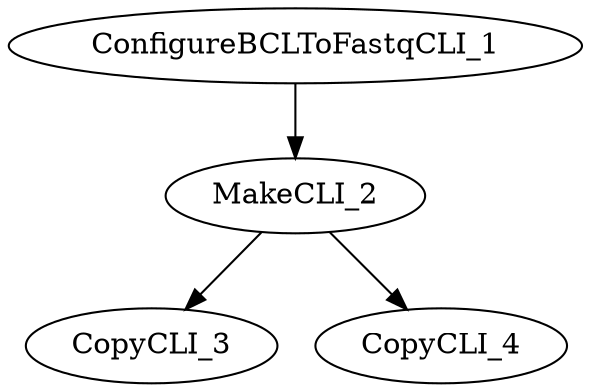 digraph G {
  ConfigureBCLToFastqCLI_1 [ label="ConfigureBCLToFastqCLI_1" ];
  MakeCLI_2 [ label="MakeCLI_2" ];
  CopyCLI_3 [ label="CopyCLI_3" ];
  CopyCLI_4 [ label="CopyCLI_4" ];
  ConfigureBCLToFastqCLI_1 -> MakeCLI_2;
  MakeCLI_2 -> CopyCLI_3;
  MakeCLI_2 -> CopyCLI_4;
}
